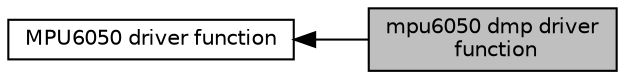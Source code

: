 digraph "mpu6050 dmp driver function"
{
  edge [fontname="Helvetica",fontsize="10",labelfontname="Helvetica",labelfontsize="10"];
  node [fontname="Helvetica",fontsize="10",shape=box];
  rankdir=LR;
  Node1 [label="mpu6050 dmp driver\l function",height=0.2,width=0.4,color="black", fillcolor="grey75", style="filled", fontcolor="black",tooltip="mpu6050 dmp driver modules"];
  Node2 [label="MPU6050 driver function",height=0.2,width=0.4,color="black", fillcolor="white", style="filled",URL="$group__mpu6050__driver.html",tooltip="mpu6050 driver modules"];
  Node2->Node1 [shape=plaintext, dir="back", style="solid"];
}
